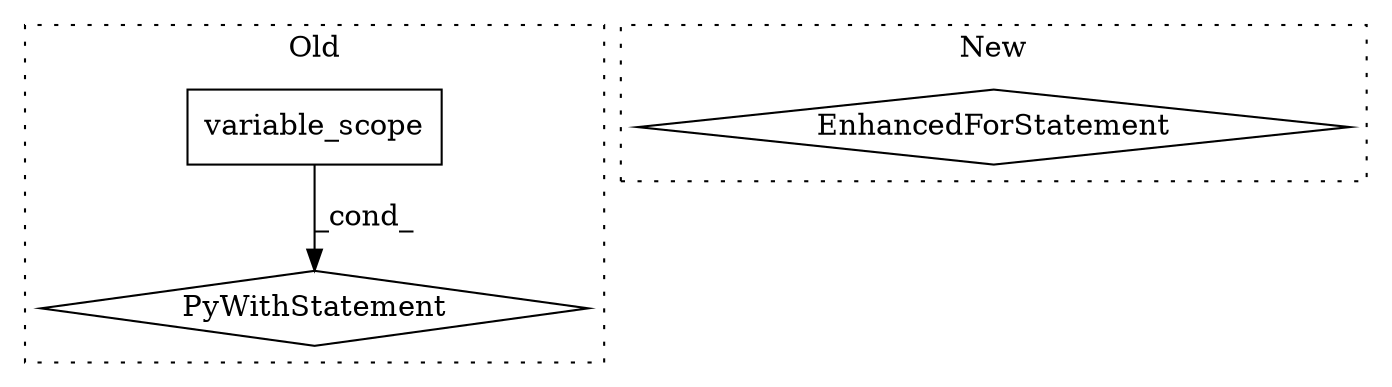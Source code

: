 digraph G {
subgraph cluster0 {
1 [label="variable_scope" a="32" s="28657,28681" l="15,1" shape="box"];
3 [label="PyWithStatement" a="104" s="28636,28682" l="10,2" shape="diamond"];
label = "Old";
style="dotted";
}
subgraph cluster1 {
2 [label="EnhancedForStatement" a="70" s="30588,30667" l="53,2" shape="diamond"];
label = "New";
style="dotted";
}
1 -> 3 [label="_cond_"];
}